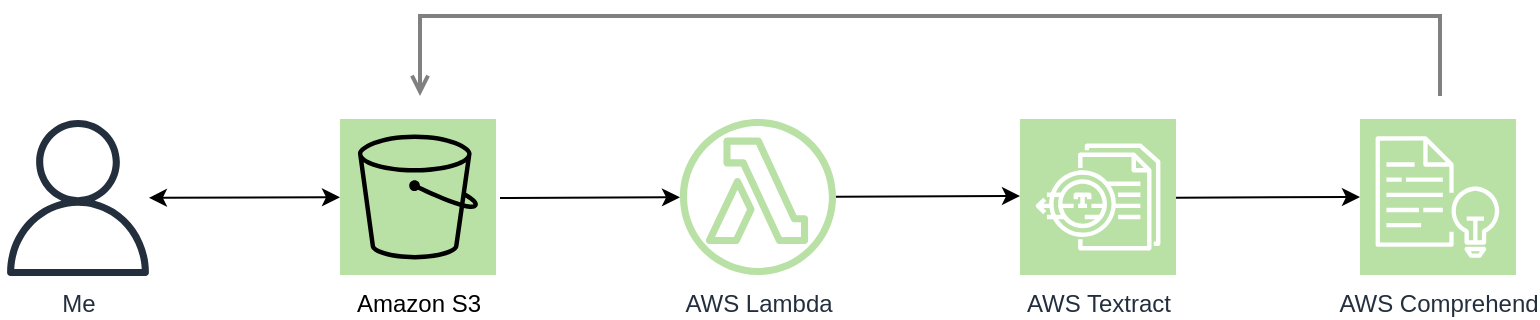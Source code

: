 <mxfile version="16.4.7" type="github">
  <diagram id="Ht1M8jgEwFfnCIfOTk4-" name="Page-1">
    <mxGraphModel dx="1422" dy="794" grid="1" gridSize="10" guides="1" tooltips="1" connect="1" arrows="1" fold="1" page="1" pageScale="1" pageWidth="1169" pageHeight="827" math="0" shadow="0">
      <root>
        <mxCell id="0" />
        <mxCell id="1" parent="0" />
        <mxCell id="UEzPUAAOIrF-is8g5C7q-136" style="edgeStyle=orthogonalEdgeStyle;rounded=0;orthogonalLoop=1;jettySize=auto;html=1;startArrow=open;startFill=0;endArrow=none;endFill=0;strokeWidth=2;strokeColor=#808080;" parent="1" edge="1">
          <mxGeometry relative="1" as="geometry">
            <Array as="points">
              <mxPoint x="230" y="580" />
              <mxPoint x="740" y="580" />
            </Array>
            <mxPoint x="230" y="620" as="sourcePoint" />
            <mxPoint x="740" y="620" as="targetPoint" />
          </mxGeometry>
        </mxCell>
        <mxCell id="ZFSTA58CFG1UwtmZaYwO-1" value="AWS Lambda" style="outlineConnect=0;fontColor=#232F3E;gradientColor=none;fillColor=#B9E0A5;strokeColor=none;dashed=0;verticalLabelPosition=bottom;verticalAlign=top;align=center;fontSize=12;fontStyle=0;aspect=fixed;pointerEvents=1;shape=mxgraph.aws4.lambda_function;labelBackgroundColor=#ffffff;html=1;" vertex="1" parent="1">
          <mxGeometry x="360" y="631.5" width="78" height="78" as="geometry" />
        </mxCell>
        <mxCell id="ZFSTA58CFG1UwtmZaYwO-4" value="Amazon S3" style="outlineConnect=0;gradientDirection=north;dashed=0;verticalLabelPosition=bottom;verticalAlign=top;align=center;html=1;fontSize=12;fontStyle=0;aspect=fixed;shape=mxgraph.aws4.resourceIcon;resIcon=mxgraph.aws4.s3;labelBackgroundColor=#ffffff;fillColor=#B9E0A5;" vertex="1" parent="1">
          <mxGeometry x="190.0" y="631.5" width="78" height="78" as="geometry" />
        </mxCell>
        <mxCell id="ZFSTA58CFG1UwtmZaYwO-5" value="AWS Textract" style="sketch=0;points=[[0,0,0],[0.25,0,0],[0.5,0,0],[0.75,0,0],[1,0,0],[0,1,0],[0.25,1,0],[0.5,1,0],[0.75,1,0],[1,1,0],[0,0.25,0],[0,0.5,0],[0,0.75,0],[1,0.25,0],[1,0.5,0],[1,0.75,0]];outlineConnect=0;fontColor=#232F3E;gradientColor=none;gradientDirection=north;fillColor=#B9E0A5;strokeColor=#ffffff;dashed=0;verticalLabelPosition=bottom;verticalAlign=top;align=center;html=1;fontSize=12;fontStyle=0;aspect=fixed;shape=mxgraph.aws4.resourceIcon;resIcon=mxgraph.aws4.textract;" vertex="1" parent="1">
          <mxGeometry x="530" y="631.5" width="78" height="78" as="geometry" />
        </mxCell>
        <mxCell id="ZFSTA58CFG1UwtmZaYwO-10" value="" style="endArrow=classic;html=1;rounded=0;fontFamily=Verdana;" edge="1" parent="1" target="ZFSTA58CFG1UwtmZaYwO-1">
          <mxGeometry width="50" height="50" relative="1" as="geometry">
            <mxPoint x="270" y="671" as="sourcePoint" />
            <mxPoint x="360" y="610" as="targetPoint" />
          </mxGeometry>
        </mxCell>
        <mxCell id="ZFSTA58CFG1UwtmZaYwO-11" value="" style="endArrow=classic;html=1;rounded=0;fontFamily=Verdana;" edge="1" parent="1">
          <mxGeometry width="50" height="50" relative="1" as="geometry">
            <mxPoint x="438" y="670.38" as="sourcePoint" />
            <mxPoint x="530" y="670" as="targetPoint" />
          </mxGeometry>
        </mxCell>
        <mxCell id="ZFSTA58CFG1UwtmZaYwO-12" value="AWS Comprehend" style="sketch=0;points=[[0,0,0],[0.25,0,0],[0.5,0,0],[0.75,0,0],[1,0,0],[0,1,0],[0.25,1,0],[0.5,1,0],[0.75,1,0],[1,1,0],[0,0.25,0],[0,0.5,0],[0,0.75,0],[1,0.25,0],[1,0.5,0],[1,0.75,0]];outlineConnect=0;fontColor=#232F3E;gradientColor=none;gradientDirection=north;fillColor=#B9E0A5;strokeColor=#ffffff;dashed=0;verticalLabelPosition=bottom;verticalAlign=top;align=center;html=1;fontSize=12;fontStyle=0;aspect=fixed;shape=mxgraph.aws4.resourceIcon;resIcon=mxgraph.aws4.comprehend;fontFamily=Helvetica;" vertex="1" parent="1">
          <mxGeometry x="700" y="631.5" width="78" height="78" as="geometry" />
        </mxCell>
        <mxCell id="ZFSTA58CFG1UwtmZaYwO-13" value="Me" style="sketch=0;outlineConnect=0;fontColor=#232F3E;gradientColor=none;fillColor=#232F3D;strokeColor=none;dashed=0;verticalLabelPosition=bottom;verticalAlign=top;align=center;html=1;fontSize=12;fontStyle=0;aspect=fixed;pointerEvents=1;shape=mxgraph.aws4.user;fontFamily=Helvetica;" vertex="1" parent="1">
          <mxGeometry x="20" y="632" width="78" height="78" as="geometry" />
        </mxCell>
        <mxCell id="ZFSTA58CFG1UwtmZaYwO-14" value="" style="endArrow=classic;html=1;rounded=0;fontFamily=Verdana;" edge="1" parent="1">
          <mxGeometry width="50" height="50" relative="1" as="geometry">
            <mxPoint x="608" y="670.88" as="sourcePoint" />
            <mxPoint x="700" y="670.5" as="targetPoint" />
          </mxGeometry>
        </mxCell>
        <mxCell id="ZFSTA58CFG1UwtmZaYwO-15" value="" style="endArrow=classic;startArrow=classic;html=1;rounded=0;fontFamily=Helvetica;" edge="1" parent="1" source="ZFSTA58CFG1UwtmZaYwO-13" target="ZFSTA58CFG1UwtmZaYwO-4">
          <mxGeometry width="50" height="50" relative="1" as="geometry">
            <mxPoint x="560" y="630" as="sourcePoint" />
            <mxPoint x="610" y="580" as="targetPoint" />
          </mxGeometry>
        </mxCell>
      </root>
    </mxGraphModel>
  </diagram>
</mxfile>

